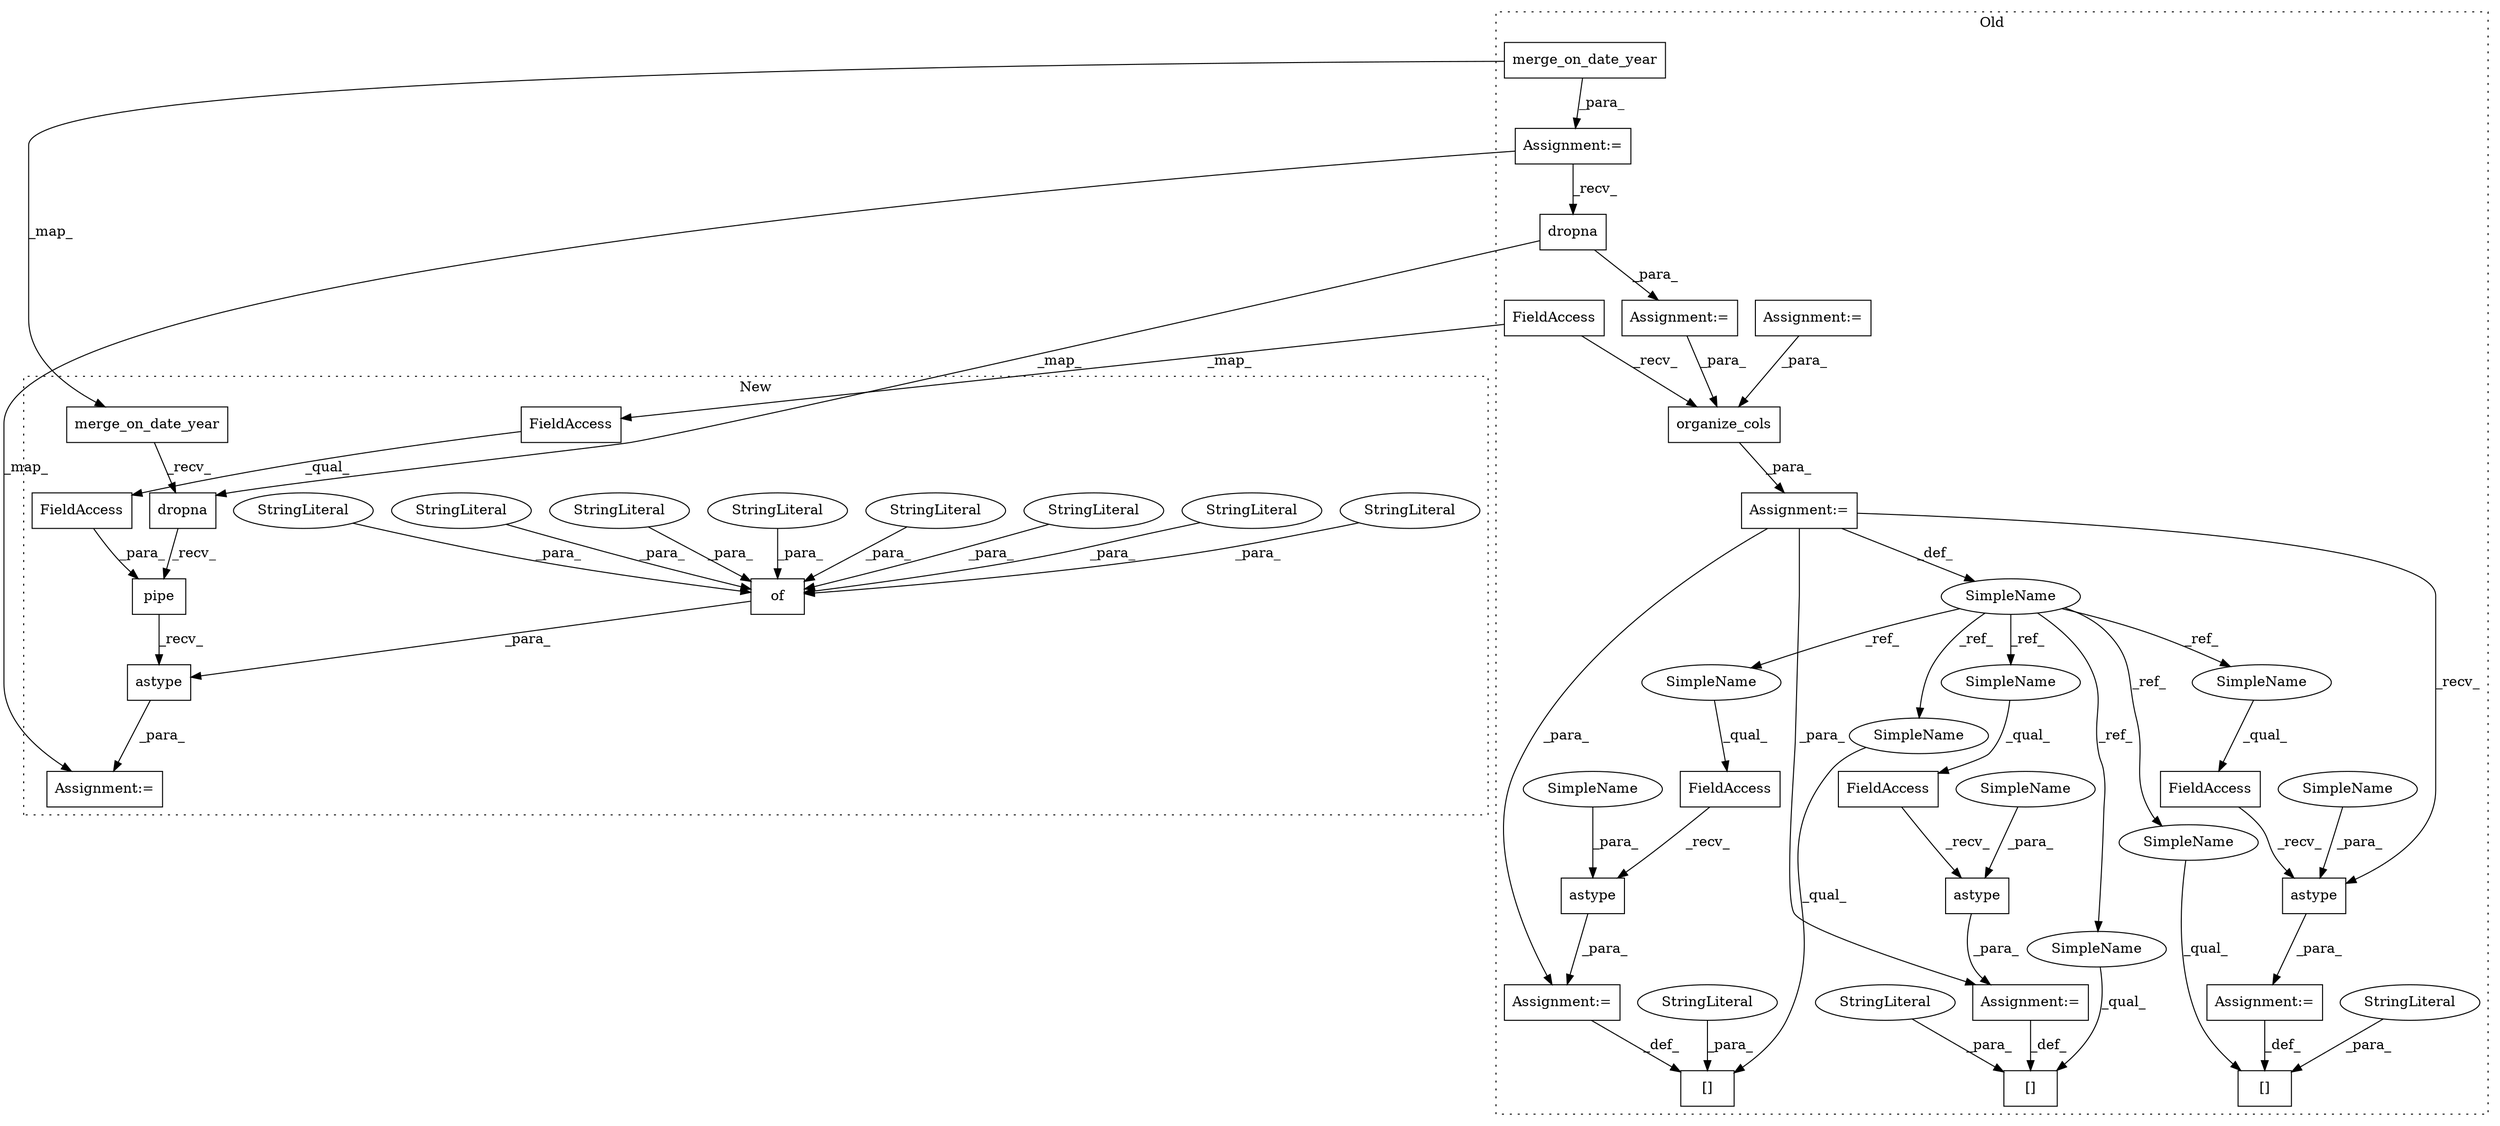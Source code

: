 digraph G {
subgraph cluster0 {
1 [label="astype" a="32" s="9566,9576" l="7,1" shape="box"];
7 [label="Assignment:=" a="7" s="9185" l="1" shape="box"];
8 [label="Assignment:=" a="7" s="9544" l="1" shape="box"];
14 [label="astype" a="32" s="9504,9514" l="7,1" shape="box"];
15 [label="FieldAccess" a="22" s="9545" l="20" shape="box"];
16 [label="SimpleName" a="42" s="9333" l="6" shape="ellipse"];
17 [label="FieldAccess" a="22" s="9416" l="21" shape="box"];
18 [label="FieldAccess" a="22" s="9481" l="22" shape="box"];
19 [label="Assignment:=" a="7" s="9415" l="1" shape="box"];
20 [label="Assignment:=" a="7" s="9339" l="1" shape="box"];
21 [label="Assignment:=" a="7" s="9480" l="1" shape="box"];
22 [label="astype" a="32" s="9438,9448" l="7,1" shape="box"];
23 [label="[]" a="2" s="9521,9543" l="7,1" shape="box"];
24 [label="StringLiteral" a="45" s="9528" l="15" shape="ellipse"];
25 [label="[]" a="2" s="9455,9479" l="7,1" shape="box"];
26 [label="StringLiteral" a="45" s="9462" l="17" shape="ellipse"];
27 [label="[]" a="2" s="9391,9414" l="7,1" shape="box"];
28 [label="StringLiteral" a="45" s="9398" l="16" shape="ellipse"];
29 [label="merge_on_date_year" a="32" s="8911,8971" l="19,1" shape="box"];
33 [label="dropna" a="32" s="9070,9168" l="7,1" shape="box"];
35 [label="Assignment:=" a="7" s="9062" l="1" shape="box"];
36 [label="organize_cols" a="32" s="9353,9384" l="14,1" shape="box"];
37 [label="Assignment:=" a="7" s="8897" l="1" shape="box"];
39 [label="FieldAccess" a="22" s="9340" l="12" shape="box"];
41 [label="SimpleName" a="42" s="9391" l="6" shape="ellipse"];
42 [label="SimpleName" a="42" s="9545" l="6" shape="ellipse"];
43 [label="SimpleName" a="42" s="9481" l="6" shape="ellipse"];
44 [label="SimpleName" a="42" s="9521" l="6" shape="ellipse"];
45 [label="SimpleName" a="42" s="9455" l="6" shape="ellipse"];
46 [label="SimpleName" a="42" s="9416" l="6" shape="ellipse"];
47 [label="SimpleName" a="42" s="9511" l="3" shape="ellipse"];
48 [label="SimpleName" a="42" s="9573" l="3" shape="ellipse"];
49 [label="SimpleName" a="42" s="9445" l="3" shape="ellipse"];
label = "Old";
style="dotted";
}
subgraph cluster1 {
2 [label="of" a="32" s="8719,8819" l="3,1" shape="box"];
3 [label="StringLiteral" a="45" s="8722" l="14" shape="ellipse"];
4 [label="StringLiteral" a="45" s="8761" l="7" shape="ellipse"];
5 [label="StringLiteral" a="45" s="8786" l="7" shape="ellipse"];
6 [label="StringLiteral" a="45" s="8769" l="16" shape="ellipse"];
9 [label="astype" a="32" s="8708,8820" l="7,1" shape="box"];
10 [label="StringLiteral" a="45" s="8737" l="7" shape="ellipse"];
11 [label="StringLiteral" a="45" s="8812" l="7" shape="ellipse"];
12 [label="StringLiteral" a="45" s="8745" l="15" shape="ellipse"];
13 [label="StringLiteral" a="45" s="8794" l="17" shape="ellipse"];
30 [label="merge_on_date_year" a="32" s="8405,8465" l="19,1" shape="box"];
31 [label="pipe" a="32" s="8533,8706" l="5,1" shape="box"];
32 [label="FieldAccess" a="22" s="8538" l="26" shape="box"];
34 [label="dropna" a="32" s="8467,8531" l="7,1" shape="box"];
38 [label="Assignment:=" a="7" s="8391" l="1" shape="box"];
40 [label="FieldAccess" a="22" s="8538" l="12" shape="box"];
label = "New";
style="dotted";
}
1 -> 8 [label="_para_"];
2 -> 9 [label="_para_"];
3 -> 2 [label="_para_"];
4 -> 2 [label="_para_"];
5 -> 2 [label="_para_"];
6 -> 2 [label="_para_"];
7 -> 36 [label="_para_"];
8 -> 23 [label="_def_"];
9 -> 38 [label="_para_"];
10 -> 2 [label="_para_"];
11 -> 2 [label="_para_"];
12 -> 2 [label="_para_"];
13 -> 2 [label="_para_"];
14 -> 21 [label="_para_"];
15 -> 1 [label="_recv_"];
16 -> 46 [label="_ref_"];
16 -> 43 [label="_ref_"];
16 -> 41 [label="_ref_"];
16 -> 44 [label="_ref_"];
16 -> 45 [label="_ref_"];
16 -> 42 [label="_ref_"];
17 -> 22 [label="_recv_"];
18 -> 14 [label="_recv_"];
19 -> 27 [label="_def_"];
20 -> 8 [label="_para_"];
20 -> 16 [label="_def_"];
20 -> 21 [label="_para_"];
20 -> 22 [label="_recv_"];
21 -> 25 [label="_def_"];
22 -> 19 [label="_para_"];
24 -> 23 [label="_para_"];
26 -> 25 [label="_para_"];
28 -> 27 [label="_para_"];
29 -> 30 [label="_map_"];
29 -> 37 [label="_para_"];
30 -> 34 [label="_recv_"];
31 -> 9 [label="_recv_"];
32 -> 31 [label="_para_"];
33 -> 34 [label="_map_"];
33 -> 35 [label="_para_"];
34 -> 31 [label="_recv_"];
35 -> 36 [label="_para_"];
36 -> 20 [label="_para_"];
37 -> 38 [label="_map_"];
37 -> 33 [label="_recv_"];
39 -> 36 [label="_recv_"];
39 -> 40 [label="_map_"];
40 -> 32 [label="_qual_"];
41 -> 27 [label="_qual_"];
42 -> 15 [label="_qual_"];
43 -> 18 [label="_qual_"];
44 -> 23 [label="_qual_"];
45 -> 25 [label="_qual_"];
46 -> 17 [label="_qual_"];
47 -> 14 [label="_para_"];
48 -> 1 [label="_para_"];
49 -> 22 [label="_para_"];
}